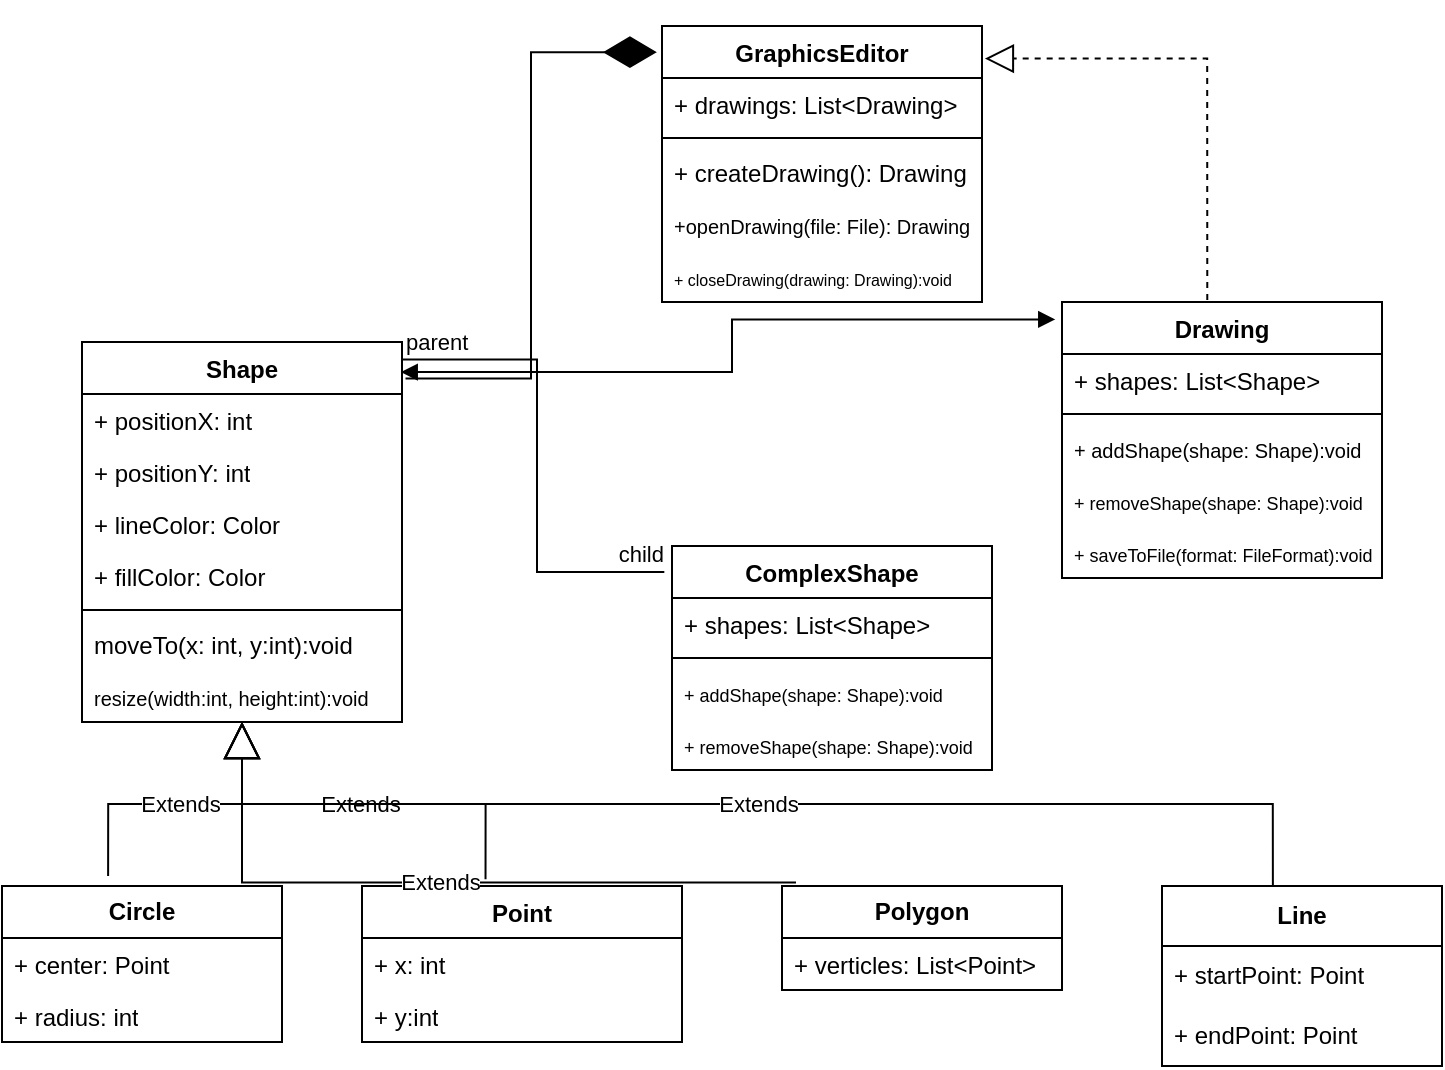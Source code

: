<mxfile version="22.0.8" type="device" pages="2">
  <diagram id="h06ktr0G7YZiLN59eI77" name="Страница — 1">
    <mxGraphModel dx="996" dy="1738" grid="1" gridSize="10" guides="1" tooltips="1" connect="1" arrows="1" fold="1" page="1" pageScale="1" pageWidth="827" pageHeight="1169" math="0" shadow="0">
      <root>
        <mxCell id="0" />
        <mxCell id="1" parent="0" />
        <mxCell id="rXN8O0KgYMm2YPSh0siE-25" value="&lt;b&gt;Line&lt;/b&gt;" style="swimlane;fontStyle=0;childLayout=stackLayout;horizontal=1;startSize=30;horizontalStack=0;resizeParent=1;resizeParentMax=0;resizeLast=0;collapsible=1;marginBottom=0;whiteSpace=wrap;html=1;" parent="1" vertex="1">
          <mxGeometry x="580" y="440" width="140" height="90" as="geometry" />
        </mxCell>
        <mxCell id="rXN8O0KgYMm2YPSh0siE-26" value="+ startPoint: Point" style="text;strokeColor=none;fillColor=none;align=left;verticalAlign=middle;spacingLeft=4;spacingRight=4;overflow=hidden;points=[[0,0.5],[1,0.5]];portConstraint=eastwest;rotatable=0;whiteSpace=wrap;html=1;" parent="rXN8O0KgYMm2YPSh0siE-25" vertex="1">
          <mxGeometry y="30" width="140" height="30" as="geometry" />
        </mxCell>
        <mxCell id="rXN8O0KgYMm2YPSh0siE-54" value="+ endPoint: Point" style="text;strokeColor=none;fillColor=none;align=left;verticalAlign=middle;spacingLeft=4;spacingRight=4;overflow=hidden;points=[[0,0.5],[1,0.5]];portConstraint=eastwest;rotatable=0;whiteSpace=wrap;html=1;" parent="rXN8O0KgYMm2YPSh0siE-25" vertex="1">
          <mxGeometry y="60" width="140" height="30" as="geometry" />
        </mxCell>
        <mxCell id="rXN8O0KgYMm2YPSh0siE-40" value="Point" style="swimlane;fontStyle=1;align=center;verticalAlign=top;childLayout=stackLayout;horizontal=1;startSize=26;horizontalStack=0;resizeParent=1;resizeParentMax=0;resizeLast=0;collapsible=1;marginBottom=0;whiteSpace=wrap;html=1;" parent="1" vertex="1">
          <mxGeometry x="180" y="440" width="160" height="78" as="geometry" />
        </mxCell>
        <mxCell id="rXN8O0KgYMm2YPSh0siE-41" value="+ x: int" style="text;strokeColor=none;fillColor=none;align=left;verticalAlign=top;spacingLeft=4;spacingRight=4;overflow=hidden;rotatable=0;points=[[0,0.5],[1,0.5]];portConstraint=eastwest;whiteSpace=wrap;html=1;" parent="rXN8O0KgYMm2YPSh0siE-40" vertex="1">
          <mxGeometry y="26" width="160" height="26" as="geometry" />
        </mxCell>
        <mxCell id="rXN8O0KgYMm2YPSh0siE-53" value="+ y:int" style="text;strokeColor=none;fillColor=none;align=left;verticalAlign=top;spacingLeft=4;spacingRight=4;overflow=hidden;rotatable=0;points=[[0,0.5],[1,0.5]];portConstraint=eastwest;whiteSpace=wrap;html=1;" parent="rXN8O0KgYMm2YPSh0siE-40" vertex="1">
          <mxGeometry y="52" width="160" height="26" as="geometry" />
        </mxCell>
        <mxCell id="rXN8O0KgYMm2YPSh0siE-44" value="Shape" style="swimlane;fontStyle=1;align=center;verticalAlign=top;childLayout=stackLayout;horizontal=1;startSize=26;horizontalStack=0;resizeParent=1;resizeParentMax=0;resizeLast=0;collapsible=1;marginBottom=0;whiteSpace=wrap;html=1;" parent="1" vertex="1">
          <mxGeometry x="40" y="168" width="160" height="190" as="geometry" />
        </mxCell>
        <mxCell id="rXN8O0KgYMm2YPSh0siE-45" value="+ positionX: int" style="text;strokeColor=none;fillColor=none;align=left;verticalAlign=top;spacingLeft=4;spacingRight=4;overflow=hidden;rotatable=0;points=[[0,0.5],[1,0.5]];portConstraint=eastwest;whiteSpace=wrap;html=1;" parent="rXN8O0KgYMm2YPSh0siE-44" vertex="1">
          <mxGeometry y="26" width="160" height="26" as="geometry" />
        </mxCell>
        <mxCell id="rXN8O0KgYMm2YPSh0siE-48" value="+ positionY: int&lt;br&gt;" style="text;strokeColor=none;fillColor=none;align=left;verticalAlign=top;spacingLeft=4;spacingRight=4;overflow=hidden;rotatable=0;points=[[0,0.5],[1,0.5]];portConstraint=eastwest;whiteSpace=wrap;html=1;" parent="rXN8O0KgYMm2YPSh0siE-44" vertex="1">
          <mxGeometry y="52" width="160" height="26" as="geometry" />
        </mxCell>
        <mxCell id="rXN8O0KgYMm2YPSh0siE-49" value="+ lineColor: Color" style="text;strokeColor=none;fillColor=none;align=left;verticalAlign=top;spacingLeft=4;spacingRight=4;overflow=hidden;rotatable=0;points=[[0,0.5],[1,0.5]];portConstraint=eastwest;whiteSpace=wrap;html=1;" parent="rXN8O0KgYMm2YPSh0siE-44" vertex="1">
          <mxGeometry y="78" width="160" height="26" as="geometry" />
        </mxCell>
        <mxCell id="rXN8O0KgYMm2YPSh0siE-51" value="+ fillColor: Color" style="text;strokeColor=none;fillColor=none;align=left;verticalAlign=top;spacingLeft=4;spacingRight=4;overflow=hidden;rotatable=0;points=[[0,0.5],[1,0.5]];portConstraint=eastwest;whiteSpace=wrap;html=1;" parent="rXN8O0KgYMm2YPSh0siE-44" vertex="1">
          <mxGeometry y="104" width="160" height="26" as="geometry" />
        </mxCell>
        <mxCell id="rXN8O0KgYMm2YPSh0siE-46" value="" style="line;strokeWidth=1;fillColor=none;align=left;verticalAlign=middle;spacingTop=-1;spacingLeft=3;spacingRight=3;rotatable=0;labelPosition=right;points=[];portConstraint=eastwest;strokeColor=inherit;" parent="rXN8O0KgYMm2YPSh0siE-44" vertex="1">
          <mxGeometry y="130" width="160" height="8" as="geometry" />
        </mxCell>
        <mxCell id="rXN8O0KgYMm2YPSh0siE-47" value="moveTo(x: int, y:int):void" style="text;strokeColor=none;fillColor=none;align=left;verticalAlign=top;spacingLeft=4;spacingRight=4;overflow=hidden;rotatable=0;points=[[0,0.5],[1,0.5]];portConstraint=eastwest;whiteSpace=wrap;html=1;" parent="rXN8O0KgYMm2YPSh0siE-44" vertex="1">
          <mxGeometry y="138" width="160" height="26" as="geometry" />
        </mxCell>
        <mxCell id="rXN8O0KgYMm2YPSh0siE-52" value="&lt;font style=&quot;font-size: 10px;&quot;&gt;resize(width:int, height:int):void&lt;/font&gt;" style="text;strokeColor=none;fillColor=none;align=left;verticalAlign=top;spacingLeft=4;spacingRight=4;overflow=hidden;rotatable=0;points=[[0,0.5],[1,0.5]];portConstraint=eastwest;whiteSpace=wrap;html=1;" parent="rXN8O0KgYMm2YPSh0siE-44" vertex="1">
          <mxGeometry y="164" width="160" height="26" as="geometry" />
        </mxCell>
        <mxCell id="rXN8O0KgYMm2YPSh0siE-55" value="&lt;b&gt;Polygon&lt;/b&gt;" style="swimlane;fontStyle=0;childLayout=stackLayout;horizontal=1;startSize=26;fillColor=none;horizontalStack=0;resizeParent=1;resizeParentMax=0;resizeLast=0;collapsible=1;marginBottom=0;whiteSpace=wrap;html=1;" parent="1" vertex="1">
          <mxGeometry x="390" y="440" width="140" height="52" as="geometry" />
        </mxCell>
        <mxCell id="rXN8O0KgYMm2YPSh0siE-56" value="+ verticles: List&amp;lt;Point&amp;gt;" style="text;strokeColor=none;fillColor=none;align=left;verticalAlign=top;spacingLeft=4;spacingRight=4;overflow=hidden;rotatable=0;points=[[0,0.5],[1,0.5]];portConstraint=eastwest;whiteSpace=wrap;html=1;" parent="rXN8O0KgYMm2YPSh0siE-55" vertex="1">
          <mxGeometry y="26" width="140" height="26" as="geometry" />
        </mxCell>
        <mxCell id="rXN8O0KgYMm2YPSh0siE-59" value="&lt;b&gt;Circle&lt;/b&gt;" style="swimlane;fontStyle=0;childLayout=stackLayout;horizontal=1;startSize=26;fillColor=none;horizontalStack=0;resizeParent=1;resizeParentMax=0;resizeLast=0;collapsible=1;marginBottom=0;whiteSpace=wrap;html=1;" parent="1" vertex="1">
          <mxGeometry y="440" width="140" height="78" as="geometry" />
        </mxCell>
        <mxCell id="rXN8O0KgYMm2YPSh0siE-60" value="+ center: Point" style="text;strokeColor=none;fillColor=none;align=left;verticalAlign=top;spacingLeft=4;spacingRight=4;overflow=hidden;rotatable=0;points=[[0,0.5],[1,0.5]];portConstraint=eastwest;whiteSpace=wrap;html=1;" parent="rXN8O0KgYMm2YPSh0siE-59" vertex="1">
          <mxGeometry y="26" width="140" height="26" as="geometry" />
        </mxCell>
        <mxCell id="rXN8O0KgYMm2YPSh0siE-61" value="+ radius: int" style="text;strokeColor=none;fillColor=none;align=left;verticalAlign=top;spacingLeft=4;spacingRight=4;overflow=hidden;rotatable=0;points=[[0,0.5],[1,0.5]];portConstraint=eastwest;whiteSpace=wrap;html=1;" parent="rXN8O0KgYMm2YPSh0siE-59" vertex="1">
          <mxGeometry y="52" width="140" height="26" as="geometry" />
        </mxCell>
        <mxCell id="rXN8O0KgYMm2YPSh0siE-63" value="ComplexShape" style="swimlane;fontStyle=1;align=center;verticalAlign=top;childLayout=stackLayout;horizontal=1;startSize=26;horizontalStack=0;resizeParent=1;resizeParentMax=0;resizeLast=0;collapsible=1;marginBottom=0;whiteSpace=wrap;html=1;" parent="1" vertex="1">
          <mxGeometry x="335" y="270" width="160" height="112" as="geometry" />
        </mxCell>
        <mxCell id="rXN8O0KgYMm2YPSh0siE-64" value="+ shapes: List&amp;lt;Shape&amp;gt;" style="text;strokeColor=none;fillColor=none;align=left;verticalAlign=top;spacingLeft=4;spacingRight=4;overflow=hidden;rotatable=0;points=[[0,0.5],[1,0.5]];portConstraint=eastwest;whiteSpace=wrap;html=1;" parent="rXN8O0KgYMm2YPSh0siE-63" vertex="1">
          <mxGeometry y="26" width="160" height="26" as="geometry" />
        </mxCell>
        <mxCell id="rXN8O0KgYMm2YPSh0siE-65" value="" style="line;strokeWidth=1;fillColor=none;align=left;verticalAlign=middle;spacingTop=-1;spacingLeft=3;spacingRight=3;rotatable=0;labelPosition=right;points=[];portConstraint=eastwest;strokeColor=inherit;" parent="rXN8O0KgYMm2YPSh0siE-63" vertex="1">
          <mxGeometry y="52" width="160" height="8" as="geometry" />
        </mxCell>
        <mxCell id="rXN8O0KgYMm2YPSh0siE-66" value="&lt;font style=&quot;font-size: 9px;&quot;&gt;+ addShape(shape: Shape):void&lt;/font&gt;" style="text;strokeColor=none;fillColor=none;align=left;verticalAlign=top;spacingLeft=4;spacingRight=4;overflow=hidden;rotatable=0;points=[[0,0.5],[1,0.5]];portConstraint=eastwest;whiteSpace=wrap;html=1;" parent="rXN8O0KgYMm2YPSh0siE-63" vertex="1">
          <mxGeometry y="60" width="160" height="26" as="geometry" />
        </mxCell>
        <mxCell id="rXN8O0KgYMm2YPSh0siE-67" value="&lt;font style=&quot;font-size: 9px;&quot;&gt;+ removeShape(shape: Shape):void&lt;/font&gt;" style="text;strokeColor=none;fillColor=none;align=left;verticalAlign=top;spacingLeft=4;spacingRight=4;overflow=hidden;rotatable=0;points=[[0,0.5],[1,0.5]];portConstraint=eastwest;whiteSpace=wrap;html=1;" parent="rXN8O0KgYMm2YPSh0siE-63" vertex="1">
          <mxGeometry y="86" width="160" height="26" as="geometry" />
        </mxCell>
        <mxCell id="rXN8O0KgYMm2YPSh0siE-68" value="Drawing" style="swimlane;fontStyle=1;align=center;verticalAlign=top;childLayout=stackLayout;horizontal=1;startSize=26;horizontalStack=0;resizeParent=1;resizeParentMax=0;resizeLast=0;collapsible=1;marginBottom=0;whiteSpace=wrap;html=1;" parent="1" vertex="1">
          <mxGeometry x="530" y="148" width="160" height="138" as="geometry" />
        </mxCell>
        <mxCell id="rXN8O0KgYMm2YPSh0siE-69" value="+ shapes: List&amp;lt;Shape&amp;gt;" style="text;strokeColor=none;fillColor=none;align=left;verticalAlign=top;spacingLeft=4;spacingRight=4;overflow=hidden;rotatable=0;points=[[0,0.5],[1,0.5]];portConstraint=eastwest;whiteSpace=wrap;html=1;" parent="rXN8O0KgYMm2YPSh0siE-68" vertex="1">
          <mxGeometry y="26" width="160" height="26" as="geometry" />
        </mxCell>
        <mxCell id="rXN8O0KgYMm2YPSh0siE-70" value="" style="line;strokeWidth=1;fillColor=none;align=left;verticalAlign=middle;spacingTop=-1;spacingLeft=3;spacingRight=3;rotatable=0;labelPosition=right;points=[];portConstraint=eastwest;strokeColor=inherit;" parent="rXN8O0KgYMm2YPSh0siE-68" vertex="1">
          <mxGeometry y="52" width="160" height="8" as="geometry" />
        </mxCell>
        <mxCell id="rXN8O0KgYMm2YPSh0siE-71" value="&lt;font style=&quot;font-size: 10px;&quot;&gt;+ addShape(shape: Shape):void&lt;/font&gt;" style="text;strokeColor=none;fillColor=none;align=left;verticalAlign=top;spacingLeft=4;spacingRight=4;overflow=hidden;rotatable=0;points=[[0,0.5],[1,0.5]];portConstraint=eastwest;whiteSpace=wrap;html=1;" parent="rXN8O0KgYMm2YPSh0siE-68" vertex="1">
          <mxGeometry y="60" width="160" height="26" as="geometry" />
        </mxCell>
        <mxCell id="rXN8O0KgYMm2YPSh0siE-72" value="&lt;font style=&quot;font-size: 9px;&quot;&gt;+ removeShape(shape: Shape):void&lt;/font&gt;" style="text;strokeColor=none;fillColor=none;align=left;verticalAlign=top;spacingLeft=4;spacingRight=4;overflow=hidden;rotatable=0;points=[[0,0.5],[1,0.5]];portConstraint=eastwest;whiteSpace=wrap;html=1;" parent="rXN8O0KgYMm2YPSh0siE-68" vertex="1">
          <mxGeometry y="86" width="160" height="26" as="geometry" />
        </mxCell>
        <mxCell id="rXN8O0KgYMm2YPSh0siE-73" value="&lt;font style=&quot;font-size: 9px;&quot;&gt;+ saveToFile(format: FileFormat):void&lt;/font&gt;" style="text;strokeColor=none;fillColor=none;align=left;verticalAlign=top;spacingLeft=4;spacingRight=4;overflow=hidden;rotatable=0;points=[[0,0.5],[1,0.5]];portConstraint=eastwest;whiteSpace=wrap;html=1;" parent="rXN8O0KgYMm2YPSh0siE-68" vertex="1">
          <mxGeometry y="112" width="160" height="26" as="geometry" />
        </mxCell>
        <mxCell id="oS7kkCP_p77NcMJ5a0b5-1" value="GraphicsEditor" style="swimlane;fontStyle=1;align=center;verticalAlign=top;childLayout=stackLayout;horizontal=1;startSize=26;horizontalStack=0;resizeParent=1;resizeParentMax=0;resizeLast=0;collapsible=1;marginBottom=0;whiteSpace=wrap;html=1;" parent="1" vertex="1">
          <mxGeometry x="330" y="10" width="160" height="138" as="geometry" />
        </mxCell>
        <mxCell id="oS7kkCP_p77NcMJ5a0b5-2" value="+ drawings: List&amp;lt;Drawing&amp;gt;" style="text;strokeColor=none;fillColor=none;align=left;verticalAlign=top;spacingLeft=4;spacingRight=4;overflow=hidden;rotatable=0;points=[[0,0.5],[1,0.5]];portConstraint=eastwest;whiteSpace=wrap;html=1;" parent="oS7kkCP_p77NcMJ5a0b5-1" vertex="1">
          <mxGeometry y="26" width="160" height="26" as="geometry" />
        </mxCell>
        <mxCell id="oS7kkCP_p77NcMJ5a0b5-3" value="" style="line;strokeWidth=1;fillColor=none;align=left;verticalAlign=middle;spacingTop=-1;spacingLeft=3;spacingRight=3;rotatable=0;labelPosition=right;points=[];portConstraint=eastwest;strokeColor=inherit;" parent="oS7kkCP_p77NcMJ5a0b5-1" vertex="1">
          <mxGeometry y="52" width="160" height="8" as="geometry" />
        </mxCell>
        <mxCell id="oS7kkCP_p77NcMJ5a0b5-4" value="+ createDrawing(): Drawing" style="text;strokeColor=none;fillColor=none;align=left;verticalAlign=top;spacingLeft=4;spacingRight=4;overflow=hidden;rotatable=0;points=[[0,0.5],[1,0.5]];portConstraint=eastwest;whiteSpace=wrap;html=1;" parent="oS7kkCP_p77NcMJ5a0b5-1" vertex="1">
          <mxGeometry y="60" width="160" height="26" as="geometry" />
        </mxCell>
        <mxCell id="oS7kkCP_p77NcMJ5a0b5-5" value="&lt;font style=&quot;font-size: 10px;&quot;&gt;+openDrawing(file: File): Drawing&lt;/font&gt;" style="text;strokeColor=none;fillColor=none;align=left;verticalAlign=top;spacingLeft=4;spacingRight=4;overflow=hidden;rotatable=0;points=[[0,0.5],[1,0.5]];portConstraint=eastwest;whiteSpace=wrap;html=1;" parent="oS7kkCP_p77NcMJ5a0b5-1" vertex="1">
          <mxGeometry y="86" width="160" height="26" as="geometry" />
        </mxCell>
        <mxCell id="oS7kkCP_p77NcMJ5a0b5-6" value="&lt;font style=&quot;font-size: 8px;&quot;&gt;+ closeDrawing(drawing: Drawing):void&lt;/font&gt;" style="text;strokeColor=none;fillColor=none;align=left;verticalAlign=top;spacingLeft=4;spacingRight=4;overflow=hidden;rotatable=0;points=[[0,0.5],[1,0.5]];portConstraint=eastwest;whiteSpace=wrap;html=1;" parent="oS7kkCP_p77NcMJ5a0b5-1" vertex="1">
          <mxGeometry y="112" width="160" height="26" as="geometry" />
        </mxCell>
        <mxCell id="oS7kkCP_p77NcMJ5a0b5-14" value="" style="endArrow=diamondThin;endFill=1;endSize=24;html=1;rounded=0;edgeStyle=elbowEdgeStyle;exitX=1.011;exitY=0.096;exitDx=0;exitDy=0;exitPerimeter=0;entryX=-0.016;entryY=0.095;entryDx=0;entryDy=0;entryPerimeter=0;" parent="1" source="rXN8O0KgYMm2YPSh0siE-44" target="oS7kkCP_p77NcMJ5a0b5-1" edge="1">
          <mxGeometry width="160" relative="1" as="geometry">
            <mxPoint x="120" y="120" as="sourcePoint" />
            <mxPoint x="270" y="78.5" as="targetPoint" />
          </mxGeometry>
        </mxCell>
        <mxCell id="oS7kkCP_p77NcMJ5a0b5-16" value="Extends" style="endArrow=block;endSize=16;endFill=0;html=1;rounded=0;exitX=0.379;exitY=-0.064;exitDx=0;exitDy=0;exitPerimeter=0;edgeStyle=orthogonalEdgeStyle;" parent="1" source="rXN8O0KgYMm2YPSh0siE-59" target="rXN8O0KgYMm2YPSh0siE-44" edge="1">
          <mxGeometry width="160" relative="1" as="geometry">
            <mxPoint x="20" y="412" as="sourcePoint" />
            <mxPoint x="180" y="412" as="targetPoint" />
          </mxGeometry>
        </mxCell>
        <mxCell id="oS7kkCP_p77NcMJ5a0b5-17" value="Extends" style="endArrow=block;endSize=16;endFill=0;html=1;rounded=0;exitX=0.386;exitY=-0.043;exitDx=0;exitDy=0;exitPerimeter=0;edgeStyle=orthogonalEdgeStyle;" parent="1" source="rXN8O0KgYMm2YPSh0siE-40" target="rXN8O0KgYMm2YPSh0siE-44" edge="1">
          <mxGeometry width="160" relative="1" as="geometry">
            <mxPoint x="160" y="400" as="sourcePoint" />
            <mxPoint x="320" y="400" as="targetPoint" />
          </mxGeometry>
        </mxCell>
        <mxCell id="oS7kkCP_p77NcMJ5a0b5-18" value="Extends" style="endArrow=block;endSize=16;endFill=0;html=1;rounded=0;exitX=0.05;exitY=-0.034;exitDx=0;exitDy=0;exitPerimeter=0;edgeStyle=orthogonalEdgeStyle;" parent="1" source="rXN8O0KgYMm2YPSh0siE-55" target="rXN8O0KgYMm2YPSh0siE-44" edge="1">
          <mxGeometry width="160" relative="1" as="geometry">
            <mxPoint x="260" y="400" as="sourcePoint" />
            <mxPoint x="420" y="400" as="targetPoint" />
          </mxGeometry>
        </mxCell>
        <mxCell id="oS7kkCP_p77NcMJ5a0b5-19" value="Extends" style="endArrow=block;endSize=16;endFill=0;html=1;rounded=0;exitX=0.396;exitY=-0.002;exitDx=0;exitDy=0;exitPerimeter=0;edgeStyle=orthogonalEdgeStyle;" parent="1" source="rXN8O0KgYMm2YPSh0siE-25" target="rXN8O0KgYMm2YPSh0siE-44" edge="1">
          <mxGeometry width="160" relative="1" as="geometry">
            <mxPoint x="610" y="412" as="sourcePoint" />
            <mxPoint x="770" y="412" as="targetPoint" />
          </mxGeometry>
        </mxCell>
        <mxCell id="oS7kkCP_p77NcMJ5a0b5-20" value="" style="endArrow=none;html=1;rounded=0;exitX=1.001;exitY=0.046;exitDx=0;exitDy=0;exitPerimeter=0;entryX=-0.024;entryY=0.116;entryDx=0;entryDy=0;entryPerimeter=0;edgeStyle=orthogonalEdgeStyle;" parent="1" source="rXN8O0KgYMm2YPSh0siE-44" target="rXN8O0KgYMm2YPSh0siE-63" edge="1">
          <mxGeometry relative="1" as="geometry">
            <mxPoint x="230" y="262.5" as="sourcePoint" />
            <mxPoint x="390" y="262.5" as="targetPoint" />
          </mxGeometry>
        </mxCell>
        <mxCell id="oS7kkCP_p77NcMJ5a0b5-21" value="parent" style="edgeLabel;resizable=0;html=1;align=left;verticalAlign=bottom;" parent="oS7kkCP_p77NcMJ5a0b5-20" connectable="0" vertex="1">
          <mxGeometry x="-1" relative="1" as="geometry" />
        </mxCell>
        <mxCell id="oS7kkCP_p77NcMJ5a0b5-22" value="child" style="edgeLabel;resizable=0;html=1;align=right;verticalAlign=bottom;" parent="oS7kkCP_p77NcMJ5a0b5-20" connectable="0" vertex="1">
          <mxGeometry x="1" relative="1" as="geometry" />
        </mxCell>
        <mxCell id="oS7kkCP_p77NcMJ5a0b5-23" value="" style="endArrow=block;dashed=1;endFill=0;endSize=12;html=1;rounded=0;exitX=0.454;exitY=-0.007;exitDx=0;exitDy=0;exitPerimeter=0;entryX=1.009;entryY=0.118;entryDx=0;entryDy=0;entryPerimeter=0;edgeStyle=orthogonalEdgeStyle;" parent="1" source="rXN8O0KgYMm2YPSh0siE-68" target="oS7kkCP_p77NcMJ5a0b5-1" edge="1">
          <mxGeometry width="160" relative="1" as="geometry">
            <mxPoint x="600" y="60" as="sourcePoint" />
            <mxPoint x="760" y="60" as="targetPoint" />
          </mxGeometry>
        </mxCell>
        <mxCell id="oS7kkCP_p77NcMJ5a0b5-24" value="" style="endArrow=block;startArrow=block;endFill=1;startFill=1;html=1;rounded=0;exitX=0.996;exitY=0.079;exitDx=0;exitDy=0;exitPerimeter=0;entryX=-0.021;entryY=0.063;entryDx=0;entryDy=0;entryPerimeter=0;edgeStyle=orthogonalEdgeStyle;" parent="1" source="rXN8O0KgYMm2YPSh0siE-44" target="rXN8O0KgYMm2YPSh0siE-68" edge="1">
          <mxGeometry width="160" relative="1" as="geometry">
            <mxPoint x="330" y="280" as="sourcePoint" />
            <mxPoint x="490" y="280" as="targetPoint" />
          </mxGeometry>
        </mxCell>
      </root>
    </mxGraphModel>
  </diagram>
  <diagram id="3u9Jc_mrVJvrvELkumQ2" name="Страница — 2">
    <mxGraphModel dx="996" dy="569" grid="1" gridSize="10" guides="1" tooltips="1" connect="1" arrows="1" fold="1" page="1" pageScale="1" pageWidth="827" pageHeight="1169" math="0" shadow="0">
      <root>
        <mxCell id="0" />
        <mxCell id="1" parent="0" />
        <mxCell id="w9uuwuis5CAIoJD2yi0G-2" value="Change Fill Properties" style="ellipse;whiteSpace=wrap;html=1;" parent="1" vertex="1">
          <mxGeometry x="380" y="480" width="140" height="70" as="geometry" />
        </mxCell>
        <mxCell id="w9uuwuis5CAIoJD2yi0G-1" value="Actor" style="shape=umlActor;verticalLabelPosition=bottom;verticalAlign=top;html=1;" parent="1" vertex="1">
          <mxGeometry x="640" y="290" width="30" height="60" as="geometry" />
        </mxCell>
        <mxCell id="w9uuwuis5CAIoJD2yi0G-3" value="create complex Shapes" style="ellipse;whiteSpace=wrap;html=1;" parent="1" vertex="1">
          <mxGeometry x="310" y="330" width="140" height="70" as="geometry" />
        </mxCell>
        <mxCell id="w9uuwuis5CAIoJD2yi0G-4" value="Edit Shapes" style="ellipse;whiteSpace=wrap;html=1;" parent="1" vertex="1">
          <mxGeometry x="600" y="490" width="140" height="70" as="geometry" />
        </mxCell>
        <mxCell id="w9uuwuis5CAIoJD2yi0G-5" value="Move; Scale and Rotate Shapes" style="ellipse;whiteSpace=wrap;html=1;" parent="1" vertex="1">
          <mxGeometry x="820" y="290" width="140" height="70" as="geometry" />
        </mxCell>
        <mxCell id="w9uuwuis5CAIoJD2yi0G-6" value="Add border" style="ellipse;whiteSpace=wrap;html=1;" parent="1" vertex="1">
          <mxGeometry x="530" y="70" width="140" height="70" as="geometry" />
        </mxCell>
        <mxCell id="w9uuwuis5CAIoJD2yi0G-7" value="Work with multiple Drawing" style="ellipse;whiteSpace=wrap;html=1;" parent="1" vertex="1">
          <mxGeometry x="750" y="120" width="140" height="70" as="geometry" />
        </mxCell>
        <mxCell id="w9uuwuis5CAIoJD2yi0G-8" value="create basic Shapes" style="ellipse;whiteSpace=wrap;html=1;" parent="1" vertex="1">
          <mxGeometry x="274" y="150" width="140" height="70" as="geometry" />
        </mxCell>
        <mxCell id="w9uuwuis5CAIoJD2yi0G-10" value="save drawing" style="ellipse;whiteSpace=wrap;html=1;" parent="1" vertex="1">
          <mxGeometry x="820" y="470" width="140" height="70" as="geometry" />
        </mxCell>
        <mxCell id="w9uuwuis5CAIoJD2yi0G-13" value="" style="endArrow=none;html=1;rounded=0;exitX=0.5;exitY=0.5;exitDx=0;exitDy=0;exitPerimeter=0;" parent="1" source="w9uuwuis5CAIoJD2yi0G-1" target="w9uuwuis5CAIoJD2yi0G-8" edge="1">
          <mxGeometry width="50" height="50" relative="1" as="geometry">
            <mxPoint x="40.13" y="327.52" as="sourcePoint" />
            <mxPoint x="150.0" y="229.43" as="targetPoint" />
          </mxGeometry>
        </mxCell>
        <mxCell id="w9uuwuis5CAIoJD2yi0G-14" value="" style="endArrow=none;html=1;rounded=0;exitX=0.5;exitY=0.5;exitDx=0;exitDy=0;exitPerimeter=0;" parent="1" source="w9uuwuis5CAIoJD2yi0G-1" target="w9uuwuis5CAIoJD2yi0G-3" edge="1">
          <mxGeometry width="50" height="50" relative="1" as="geometry">
            <mxPoint x="80" y="410" as="sourcePoint" />
            <mxPoint x="130" y="360" as="targetPoint" />
          </mxGeometry>
        </mxCell>
        <mxCell id="jHc2bFB0-AwEYuwqbz4E-10" value="" style="endArrow=none;html=1;rounded=0;entryX=0.5;entryY=1;entryDx=0;entryDy=0;" parent="1" source="w9uuwuis5CAIoJD2yi0G-1" target="w9uuwuis5CAIoJD2yi0G-6" edge="1">
          <mxGeometry width="50" height="50" relative="1" as="geometry">
            <mxPoint x="620" y="320" as="sourcePoint" />
            <mxPoint x="670" y="270" as="targetPoint" />
          </mxGeometry>
        </mxCell>
        <mxCell id="jHc2bFB0-AwEYuwqbz4E-11" value="" style="endArrow=none;html=1;rounded=0;entryX=0;entryY=1;entryDx=0;entryDy=0;exitX=0.5;exitY=0.5;exitDx=0;exitDy=0;exitPerimeter=0;" parent="1" source="w9uuwuis5CAIoJD2yi0G-1" target="w9uuwuis5CAIoJD2yi0G-7" edge="1">
          <mxGeometry width="50" height="50" relative="1" as="geometry">
            <mxPoint x="620" y="320" as="sourcePoint" />
            <mxPoint x="670" y="270" as="targetPoint" />
          </mxGeometry>
        </mxCell>
        <mxCell id="jHc2bFB0-AwEYuwqbz4E-12" value="" style="endArrow=none;html=1;rounded=0;entryX=-0.023;entryY=0.37;entryDx=0;entryDy=0;entryPerimeter=0;exitX=0.667;exitY=0.667;exitDx=0;exitDy=0;exitPerimeter=0;" parent="1" source="w9uuwuis5CAIoJD2yi0G-1" target="w9uuwuis5CAIoJD2yi0G-5" edge="1">
          <mxGeometry width="50" height="50" relative="1" as="geometry">
            <mxPoint x="620" y="320" as="sourcePoint" />
            <mxPoint x="670" y="270" as="targetPoint" />
          </mxGeometry>
        </mxCell>
        <mxCell id="jHc2bFB0-AwEYuwqbz4E-13" value="" style="endArrow=none;html=1;rounded=0;entryX=0.169;entryY=0.806;entryDx=0;entryDy=0;entryPerimeter=0;" parent="1" source="w9uuwuis5CAIoJD2yi0G-2" target="w9uuwuis5CAIoJD2yi0G-1" edge="1">
          <mxGeometry width="50" height="50" relative="1" as="geometry">
            <mxPoint x="620" y="320" as="sourcePoint" />
            <mxPoint x="670" y="270" as="targetPoint" />
          </mxGeometry>
        </mxCell>
        <mxCell id="jHc2bFB0-AwEYuwqbz4E-14" value="" style="endArrow=none;html=1;rounded=0;exitX=0.5;exitY=0;exitDx=0;exitDy=0;entryX=0.56;entryY=0.823;entryDx=0;entryDy=0;entryPerimeter=0;" parent="1" source="w9uuwuis5CAIoJD2yi0G-4" target="w9uuwuis5CAIoJD2yi0G-1" edge="1">
          <mxGeometry width="50" height="50" relative="1" as="geometry">
            <mxPoint x="620" y="320" as="sourcePoint" />
            <mxPoint x="670" y="270" as="targetPoint" />
          </mxGeometry>
        </mxCell>
        <mxCell id="jHc2bFB0-AwEYuwqbz4E-15" value="" style="endArrow=none;html=1;rounded=0;exitX=0.631;exitY=0.699;exitDx=0;exitDy=0;exitPerimeter=0;" parent="1" source="w9uuwuis5CAIoJD2yi0G-1" target="w9uuwuis5CAIoJD2yi0G-10" edge="1">
          <mxGeometry width="50" height="50" relative="1" as="geometry">
            <mxPoint x="620" y="320" as="sourcePoint" />
            <mxPoint x="670" y="270" as="targetPoint" />
          </mxGeometry>
        </mxCell>
      </root>
    </mxGraphModel>
  </diagram>
</mxfile>
